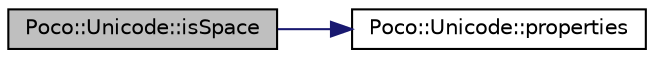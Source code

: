 digraph "Poco::Unicode::isSpace"
{
 // LATEX_PDF_SIZE
  edge [fontname="Helvetica",fontsize="10",labelfontname="Helvetica",labelfontsize="10"];
  node [fontname="Helvetica",fontsize="10",shape=record];
  rankdir="LR";
  Node1 [label="Poco::Unicode::isSpace",height=0.2,width=0.4,color="black", fillcolor="grey75", style="filled", fontcolor="black",tooltip=" "];
  Node1 -> Node2 [color="midnightblue",fontsize="10",style="solid",fontname="Helvetica"];
  Node2 [label="Poco::Unicode::properties",height=0.2,width=0.4,color="black", fillcolor="white", style="filled",URL="$classPoco_1_1Unicode.html#adc54f696dec76a09f57b2e5cc838db55",tooltip=" "];
}
